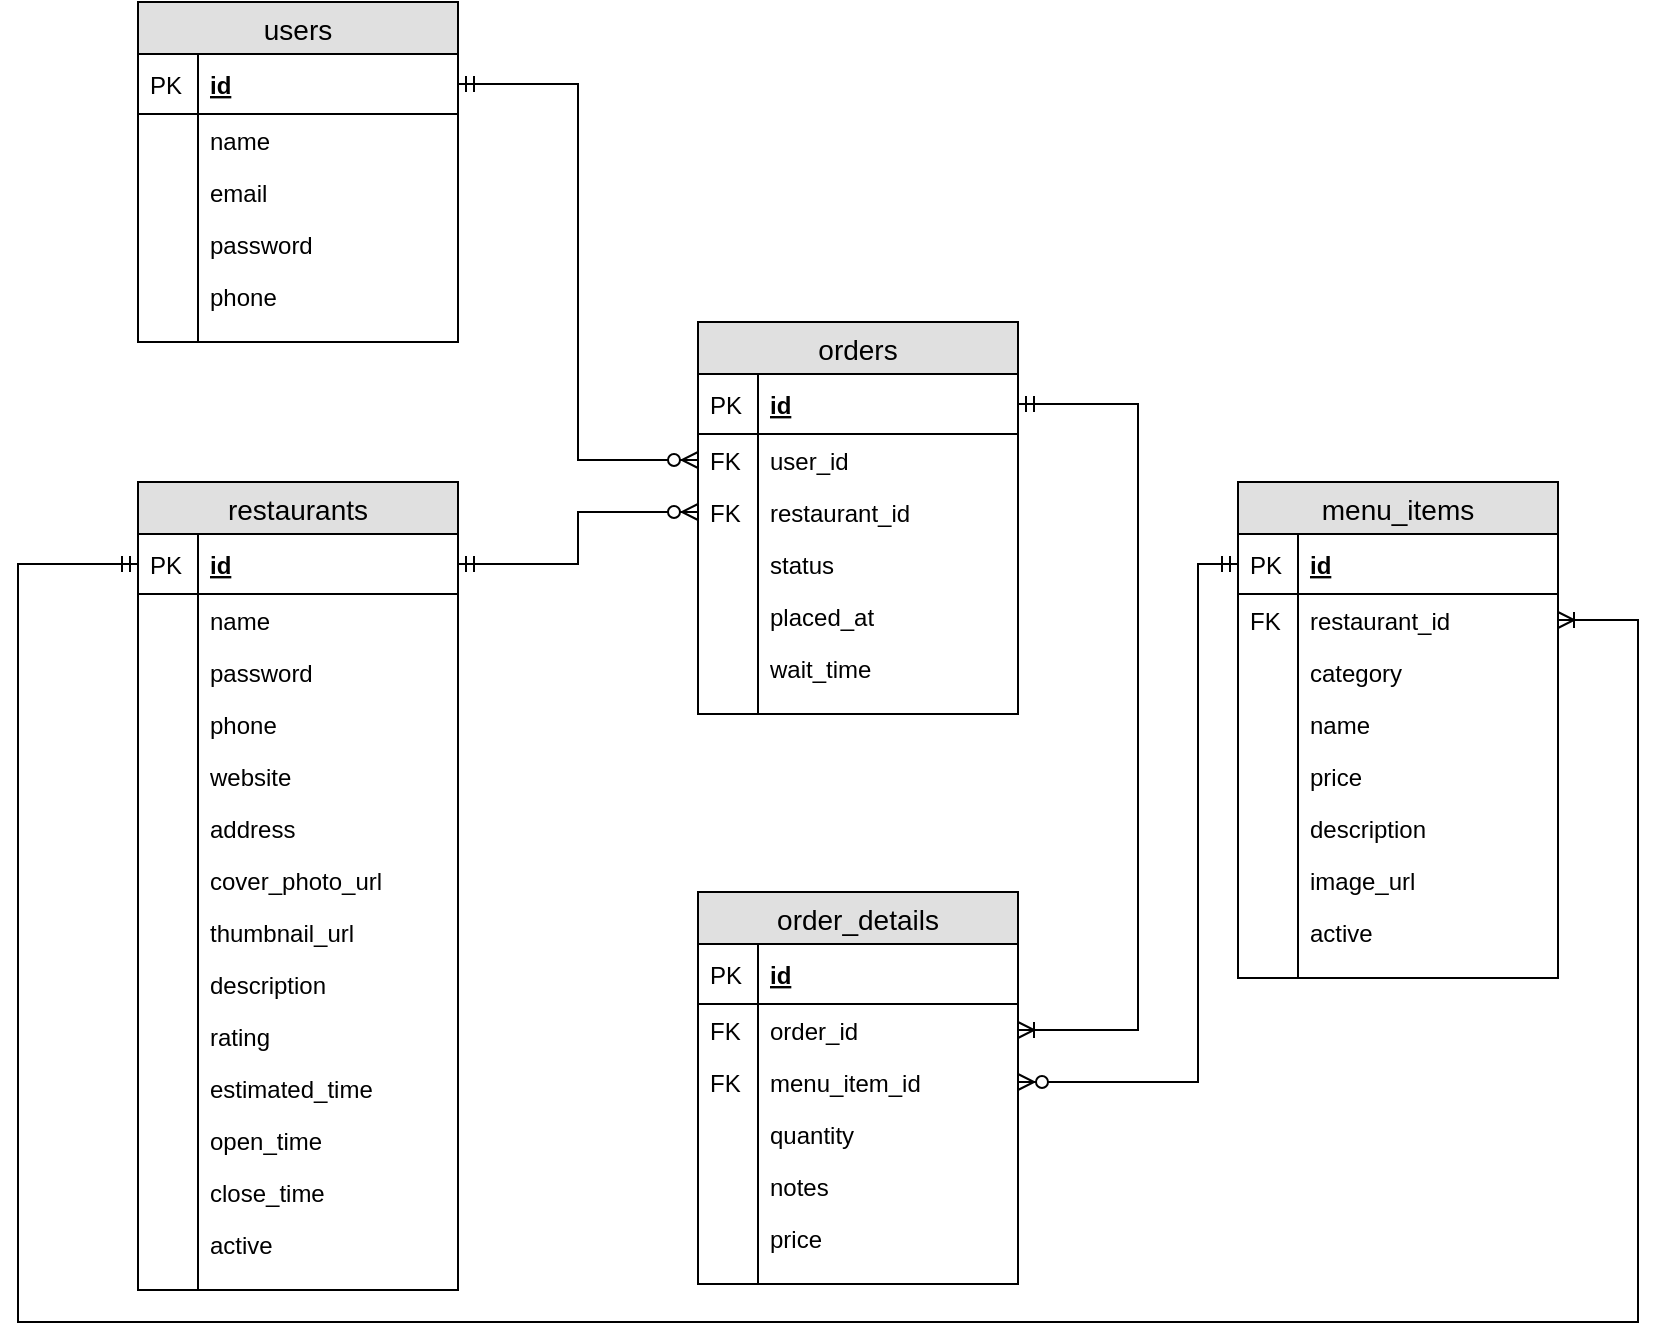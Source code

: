 <mxfile pages="1" version="11.2.2" type="device"><diagram name="Page-1" id="2ca16b54-16f6-2749-3443-fa8db7711227"><mxGraphModel dx="839" dy="638" grid="1" gridSize="10" guides="1" tooltips="1" connect="1" arrows="1" fold="1" page="1" pageScale="1" pageWidth="1100" pageHeight="850" background="#ffffff" math="0" shadow="0"><root><mxCell id="0"/><mxCell id="1" parent="0"/><mxCell id="8HrTH-CgmxdpG1idNWJw-26" value="users" style="swimlane;fontStyle=0;childLayout=stackLayout;horizontal=1;startSize=26;fillColor=#e0e0e0;horizontalStack=0;resizeParent=1;resizeParentMax=0;resizeLast=0;collapsible=1;marginBottom=0;swimlaneFillColor=#ffffff;align=center;fontSize=14;" parent="1" vertex="1"><mxGeometry x="120" y="120" width="160" height="170" as="geometry"/></mxCell><mxCell id="8HrTH-CgmxdpG1idNWJw-27" value="id" style="shape=partialRectangle;top=0;left=0;right=0;bottom=1;align=left;verticalAlign=middle;fillColor=none;spacingLeft=34;spacingRight=4;overflow=hidden;rotatable=0;points=[[0,0.5],[1,0.5]];portConstraint=eastwest;dropTarget=0;fontStyle=5;fontSize=12;" parent="8HrTH-CgmxdpG1idNWJw-26" vertex="1"><mxGeometry y="26" width="160" height="30" as="geometry"/></mxCell><mxCell id="8HrTH-CgmxdpG1idNWJw-28" value="PK" style="shape=partialRectangle;top=0;left=0;bottom=0;fillColor=none;align=left;verticalAlign=middle;spacingLeft=4;spacingRight=4;overflow=hidden;rotatable=0;points=[];portConstraint=eastwest;part=1;fontSize=12;" parent="8HrTH-CgmxdpG1idNWJw-27" vertex="1" connectable="0"><mxGeometry width="30" height="30" as="geometry"/></mxCell><mxCell id="8HrTH-CgmxdpG1idNWJw-29" value="name" style="shape=partialRectangle;top=0;left=0;right=0;bottom=0;align=left;verticalAlign=top;fillColor=none;spacingLeft=34;spacingRight=4;overflow=hidden;rotatable=0;points=[[0,0.5],[1,0.5]];portConstraint=eastwest;dropTarget=0;fontSize=12;" parent="8HrTH-CgmxdpG1idNWJw-26" vertex="1"><mxGeometry y="56" width="160" height="26" as="geometry"/></mxCell><mxCell id="8HrTH-CgmxdpG1idNWJw-30" value="" style="shape=partialRectangle;top=0;left=0;bottom=0;fillColor=none;align=left;verticalAlign=top;spacingLeft=4;spacingRight=4;overflow=hidden;rotatable=0;points=[];portConstraint=eastwest;part=1;fontSize=12;" parent="8HrTH-CgmxdpG1idNWJw-29" vertex="1" connectable="0"><mxGeometry width="30" height="26" as="geometry"/></mxCell><mxCell id="8HrTH-CgmxdpG1idNWJw-31" value="email" style="shape=partialRectangle;top=0;left=0;right=0;bottom=0;align=left;verticalAlign=top;fillColor=none;spacingLeft=34;spacingRight=4;overflow=hidden;rotatable=0;points=[[0,0.5],[1,0.5]];portConstraint=eastwest;dropTarget=0;fontSize=12;" parent="8HrTH-CgmxdpG1idNWJw-26" vertex="1"><mxGeometry y="82" width="160" height="26" as="geometry"/></mxCell><mxCell id="8HrTH-CgmxdpG1idNWJw-32" value="" style="shape=partialRectangle;top=0;left=0;bottom=0;fillColor=none;align=left;verticalAlign=top;spacingLeft=4;spacingRight=4;overflow=hidden;rotatable=0;points=[];portConstraint=eastwest;part=1;fontSize=12;" parent="8HrTH-CgmxdpG1idNWJw-31" vertex="1" connectable="0"><mxGeometry width="30" height="26" as="geometry"/></mxCell><mxCell id="8HrTH-CgmxdpG1idNWJw-33" value="password" style="shape=partialRectangle;top=0;left=0;right=0;bottom=0;align=left;verticalAlign=top;fillColor=none;spacingLeft=34;spacingRight=4;overflow=hidden;rotatable=0;points=[[0,0.5],[1,0.5]];portConstraint=eastwest;dropTarget=0;fontSize=12;" parent="8HrTH-CgmxdpG1idNWJw-26" vertex="1"><mxGeometry y="108" width="160" height="26" as="geometry"/></mxCell><mxCell id="8HrTH-CgmxdpG1idNWJw-34" value="" style="shape=partialRectangle;top=0;left=0;bottom=0;fillColor=none;align=left;verticalAlign=top;spacingLeft=4;spacingRight=4;overflow=hidden;rotatable=0;points=[];portConstraint=eastwest;part=1;fontSize=12;" parent="8HrTH-CgmxdpG1idNWJw-33" vertex="1" connectable="0"><mxGeometry width="30" height="26" as="geometry"/></mxCell><mxCell id="8HrTH-CgmxdpG1idNWJw-37" value="phone" style="shape=partialRectangle;top=0;left=0;right=0;bottom=0;align=left;verticalAlign=top;fillColor=none;spacingLeft=34;spacingRight=4;overflow=hidden;rotatable=0;points=[[0,0.5],[1,0.5]];portConstraint=eastwest;dropTarget=0;fontSize=12;" parent="8HrTH-CgmxdpG1idNWJw-26" vertex="1"><mxGeometry y="134" width="160" height="26" as="geometry"/></mxCell><mxCell id="8HrTH-CgmxdpG1idNWJw-38" value="" style="shape=partialRectangle;top=0;left=0;bottom=0;fillColor=none;align=left;verticalAlign=top;spacingLeft=4;spacingRight=4;overflow=hidden;rotatable=0;points=[];portConstraint=eastwest;part=1;fontSize=12;" parent="8HrTH-CgmxdpG1idNWJw-37" vertex="1" connectable="0"><mxGeometry width="30" height="26" as="geometry"/></mxCell><mxCell id="8HrTH-CgmxdpG1idNWJw-35" value="" style="shape=partialRectangle;top=0;left=0;right=0;bottom=0;align=left;verticalAlign=top;fillColor=none;spacingLeft=34;spacingRight=4;overflow=hidden;rotatable=0;points=[[0,0.5],[1,0.5]];portConstraint=eastwest;dropTarget=0;fontSize=12;" parent="8HrTH-CgmxdpG1idNWJw-26" vertex="1"><mxGeometry y="160" width="160" height="10" as="geometry"/></mxCell><mxCell id="8HrTH-CgmxdpG1idNWJw-36" value="" style="shape=partialRectangle;top=0;left=0;bottom=0;fillColor=none;align=left;verticalAlign=top;spacingLeft=4;spacingRight=4;overflow=hidden;rotatable=0;points=[];portConstraint=eastwest;part=1;fontSize=12;" parent="8HrTH-CgmxdpG1idNWJw-35" vertex="1" connectable="0"><mxGeometry width="30" height="10" as="geometry"/></mxCell><mxCell id="8HrTH-CgmxdpG1idNWJw-39" value="restaurants" style="swimlane;fontStyle=0;childLayout=stackLayout;horizontal=1;startSize=26;fillColor=#e0e0e0;horizontalStack=0;resizeParent=1;resizeParentMax=0;resizeLast=0;collapsible=1;marginBottom=0;swimlaneFillColor=#ffffff;align=center;fontSize=14;" parent="1" vertex="1"><mxGeometry x="120" y="360" width="160" height="404" as="geometry"/></mxCell><mxCell id="8HrTH-CgmxdpG1idNWJw-40" value="id" style="shape=partialRectangle;top=0;left=0;right=0;bottom=1;align=left;verticalAlign=middle;fillColor=none;spacingLeft=34;spacingRight=4;overflow=hidden;rotatable=0;points=[[0,0.5],[1,0.5]];portConstraint=eastwest;dropTarget=0;fontStyle=5;fontSize=12;" parent="8HrTH-CgmxdpG1idNWJw-39" vertex="1"><mxGeometry y="26" width="160" height="30" as="geometry"/></mxCell><mxCell id="8HrTH-CgmxdpG1idNWJw-41" value="PK" style="shape=partialRectangle;top=0;left=0;bottom=0;fillColor=none;align=left;verticalAlign=middle;spacingLeft=4;spacingRight=4;overflow=hidden;rotatable=0;points=[];portConstraint=eastwest;part=1;fontSize=12;" parent="8HrTH-CgmxdpG1idNWJw-40" vertex="1" connectable="0"><mxGeometry width="30" height="30" as="geometry"/></mxCell><mxCell id="8HrTH-CgmxdpG1idNWJw-42" value="name" style="shape=partialRectangle;top=0;left=0;right=0;bottom=0;align=left;verticalAlign=top;fillColor=none;spacingLeft=34;spacingRight=4;overflow=hidden;rotatable=0;points=[[0,0.5],[1,0.5]];portConstraint=eastwest;dropTarget=0;fontSize=12;" parent="8HrTH-CgmxdpG1idNWJw-39" vertex="1"><mxGeometry y="56" width="160" height="26" as="geometry"/></mxCell><mxCell id="8HrTH-CgmxdpG1idNWJw-43" value="" style="shape=partialRectangle;top=0;left=0;bottom=0;fillColor=none;align=left;verticalAlign=top;spacingLeft=4;spacingRight=4;overflow=hidden;rotatable=0;points=[];portConstraint=eastwest;part=1;fontSize=12;" parent="8HrTH-CgmxdpG1idNWJw-42" vertex="1" connectable="0"><mxGeometry width="30" height="26" as="geometry"/></mxCell><mxCell id="V6HGKBPc1Utgo940_Jgr-9" value="password" style="shape=partialRectangle;top=0;left=0;right=0;bottom=0;align=left;verticalAlign=top;fillColor=none;spacingLeft=34;spacingRight=4;overflow=hidden;rotatable=0;points=[[0,0.5],[1,0.5]];portConstraint=eastwest;dropTarget=0;fontSize=12;" vertex="1" parent="8HrTH-CgmxdpG1idNWJw-39"><mxGeometry y="82" width="160" height="26" as="geometry"/></mxCell><mxCell id="V6HGKBPc1Utgo940_Jgr-10" value="" style="shape=partialRectangle;top=0;left=0;bottom=0;fillColor=none;align=left;verticalAlign=top;spacingLeft=4;spacingRight=4;overflow=hidden;rotatable=0;points=[];portConstraint=eastwest;part=1;fontSize=12;" vertex="1" connectable="0" parent="V6HGKBPc1Utgo940_Jgr-9"><mxGeometry width="30" height="26" as="geometry"/></mxCell><mxCell id="8HrTH-CgmxdpG1idNWJw-58" value="phone" style="shape=partialRectangle;top=0;left=0;right=0;bottom=0;align=left;verticalAlign=top;fillColor=none;spacingLeft=34;spacingRight=4;overflow=hidden;rotatable=0;points=[[0,0.5],[1,0.5]];portConstraint=eastwest;dropTarget=0;fontSize=12;" parent="8HrTH-CgmxdpG1idNWJw-39" vertex="1"><mxGeometry y="108" width="160" height="26" as="geometry"/></mxCell><mxCell id="8HrTH-CgmxdpG1idNWJw-59" value="" style="shape=partialRectangle;top=0;left=0;bottom=0;fillColor=none;align=left;verticalAlign=top;spacingLeft=4;spacingRight=4;overflow=hidden;rotatable=0;points=[];portConstraint=eastwest;part=1;fontSize=12;" parent="8HrTH-CgmxdpG1idNWJw-58" vertex="1" connectable="0"><mxGeometry width="30" height="26" as="geometry"/></mxCell><mxCell id="8HrTH-CgmxdpG1idNWJw-60" value="website" style="shape=partialRectangle;top=0;left=0;right=0;bottom=0;align=left;verticalAlign=top;fillColor=none;spacingLeft=34;spacingRight=4;overflow=hidden;rotatable=0;points=[[0,0.5],[1,0.5]];portConstraint=eastwest;dropTarget=0;fontSize=12;" parent="8HrTH-CgmxdpG1idNWJw-39" vertex="1"><mxGeometry y="134" width="160" height="26" as="geometry"/></mxCell><mxCell id="8HrTH-CgmxdpG1idNWJw-61" value="" style="shape=partialRectangle;top=0;left=0;bottom=0;fillColor=none;align=left;verticalAlign=top;spacingLeft=4;spacingRight=4;overflow=hidden;rotatable=0;points=[];portConstraint=eastwest;part=1;fontSize=12;" parent="8HrTH-CgmxdpG1idNWJw-60" vertex="1" connectable="0"><mxGeometry width="30" height="26" as="geometry"/></mxCell><mxCell id="8HrTH-CgmxdpG1idNWJw-44" value="address" style="shape=partialRectangle;top=0;left=0;right=0;bottom=0;align=left;verticalAlign=top;fillColor=none;spacingLeft=34;spacingRight=4;overflow=hidden;rotatable=0;points=[[0,0.5],[1,0.5]];portConstraint=eastwest;dropTarget=0;fontSize=12;" parent="8HrTH-CgmxdpG1idNWJw-39" vertex="1"><mxGeometry y="160" width="160" height="26" as="geometry"/></mxCell><mxCell id="8HrTH-CgmxdpG1idNWJw-45" value="" style="shape=partialRectangle;top=0;left=0;bottom=0;fillColor=none;align=left;verticalAlign=top;spacingLeft=4;spacingRight=4;overflow=hidden;rotatable=0;points=[];portConstraint=eastwest;part=1;fontSize=12;" parent="8HrTH-CgmxdpG1idNWJw-44" vertex="1" connectable="0"><mxGeometry width="30" height="26" as="geometry"/></mxCell><mxCell id="8HrTH-CgmxdpG1idNWJw-73" value="cover_photo_url" style="shape=partialRectangle;top=0;left=0;right=0;bottom=0;align=left;verticalAlign=top;fillColor=none;spacingLeft=34;spacingRight=4;overflow=hidden;rotatable=0;points=[[0,0.5],[1,0.5]];portConstraint=eastwest;dropTarget=0;fontSize=12;" parent="8HrTH-CgmxdpG1idNWJw-39" vertex="1"><mxGeometry y="186" width="160" height="26" as="geometry"/></mxCell><mxCell id="8HrTH-CgmxdpG1idNWJw-74" value="" style="shape=partialRectangle;top=0;left=0;bottom=0;fillColor=none;align=left;verticalAlign=top;spacingLeft=4;spacingRight=4;overflow=hidden;rotatable=0;points=[];portConstraint=eastwest;part=1;fontSize=12;" parent="8HrTH-CgmxdpG1idNWJw-73" vertex="1" connectable="0"><mxGeometry width="30" height="26" as="geometry"/></mxCell><mxCell id="8HrTH-CgmxdpG1idNWJw-75" value="thumbnail_url" style="shape=partialRectangle;top=0;left=0;right=0;bottom=0;align=left;verticalAlign=top;fillColor=none;spacingLeft=34;spacingRight=4;overflow=hidden;rotatable=0;points=[[0,0.5],[1,0.5]];portConstraint=eastwest;dropTarget=0;fontSize=12;" parent="8HrTH-CgmxdpG1idNWJw-39" vertex="1"><mxGeometry y="212" width="160" height="26" as="geometry"/></mxCell><mxCell id="8HrTH-CgmxdpG1idNWJw-76" value="" style="shape=partialRectangle;top=0;left=0;bottom=0;fillColor=none;align=left;verticalAlign=top;spacingLeft=4;spacingRight=4;overflow=hidden;rotatable=0;points=[];portConstraint=eastwest;part=1;fontSize=12;" parent="8HrTH-CgmxdpG1idNWJw-75" vertex="1" connectable="0"><mxGeometry width="30" height="26" as="geometry"/></mxCell><mxCell id="8HrTH-CgmxdpG1idNWJw-50" value="description" style="shape=partialRectangle;top=0;left=0;right=0;bottom=0;align=left;verticalAlign=top;fillColor=none;spacingLeft=34;spacingRight=4;overflow=hidden;rotatable=0;points=[[0,0.5],[1,0.5]];portConstraint=eastwest;dropTarget=0;fontSize=12;" parent="8HrTH-CgmxdpG1idNWJw-39" vertex="1"><mxGeometry y="238" width="160" height="26" as="geometry"/></mxCell><mxCell id="8HrTH-CgmxdpG1idNWJw-51" value="" style="shape=partialRectangle;top=0;left=0;bottom=0;fillColor=none;align=left;verticalAlign=top;spacingLeft=4;spacingRight=4;overflow=hidden;rotatable=0;points=[];portConstraint=eastwest;part=1;fontSize=12;" parent="8HrTH-CgmxdpG1idNWJw-50" vertex="1" connectable="0"><mxGeometry width="30" height="26" as="geometry"/></mxCell><mxCell id="8HrTH-CgmxdpG1idNWJw-52" value="rating" style="shape=partialRectangle;top=0;left=0;right=0;bottom=0;align=left;verticalAlign=top;fillColor=none;spacingLeft=34;spacingRight=4;overflow=hidden;rotatable=0;points=[[0,0.5],[1,0.5]];portConstraint=eastwest;dropTarget=0;fontSize=12;" parent="8HrTH-CgmxdpG1idNWJw-39" vertex="1"><mxGeometry y="264" width="160" height="26" as="geometry"/></mxCell><mxCell id="8HrTH-CgmxdpG1idNWJw-53" value="" style="shape=partialRectangle;top=0;left=0;bottom=0;fillColor=none;align=left;verticalAlign=top;spacingLeft=4;spacingRight=4;overflow=hidden;rotatable=0;points=[];portConstraint=eastwest;part=1;fontSize=12;" parent="8HrTH-CgmxdpG1idNWJw-52" vertex="1" connectable="0"><mxGeometry width="30" height="26" as="geometry"/></mxCell><mxCell id="8HrTH-CgmxdpG1idNWJw-46" value="estimated_time" style="shape=partialRectangle;top=0;left=0;right=0;bottom=0;align=left;verticalAlign=top;fillColor=none;spacingLeft=34;spacingRight=4;overflow=hidden;rotatable=0;points=[[0,0.5],[1,0.5]];portConstraint=eastwest;dropTarget=0;fontSize=12;" parent="8HrTH-CgmxdpG1idNWJw-39" vertex="1"><mxGeometry y="290" width="160" height="26" as="geometry"/></mxCell><mxCell id="8HrTH-CgmxdpG1idNWJw-47" value="" style="shape=partialRectangle;top=0;left=0;bottom=0;fillColor=none;align=left;verticalAlign=top;spacingLeft=4;spacingRight=4;overflow=hidden;rotatable=0;points=[];portConstraint=eastwest;part=1;fontSize=12;" parent="8HrTH-CgmxdpG1idNWJw-46" vertex="1" connectable="0"><mxGeometry width="30" height="26" as="geometry"/></mxCell><mxCell id="8HrTH-CgmxdpG1idNWJw-54" value="open_time" style="shape=partialRectangle;top=0;left=0;right=0;bottom=0;align=left;verticalAlign=top;fillColor=none;spacingLeft=34;spacingRight=4;overflow=hidden;rotatable=0;points=[[0,0.5],[1,0.5]];portConstraint=eastwest;dropTarget=0;fontSize=12;" parent="8HrTH-CgmxdpG1idNWJw-39" vertex="1"><mxGeometry y="316" width="160" height="26" as="geometry"/></mxCell><mxCell id="8HrTH-CgmxdpG1idNWJw-55" value="" style="shape=partialRectangle;top=0;left=0;bottom=0;fillColor=none;align=left;verticalAlign=top;spacingLeft=4;spacingRight=4;overflow=hidden;rotatable=0;points=[];portConstraint=eastwest;part=1;fontSize=12;" parent="8HrTH-CgmxdpG1idNWJw-54" vertex="1" connectable="0"><mxGeometry width="30" height="26" as="geometry"/></mxCell><mxCell id="8HrTH-CgmxdpG1idNWJw-56" value="close_time" style="shape=partialRectangle;top=0;left=0;right=0;bottom=0;align=left;verticalAlign=top;fillColor=none;spacingLeft=34;spacingRight=4;overflow=hidden;rotatable=0;points=[[0,0.5],[1,0.5]];portConstraint=eastwest;dropTarget=0;fontSize=12;" parent="8HrTH-CgmxdpG1idNWJw-39" vertex="1"><mxGeometry y="342" width="160" height="26" as="geometry"/></mxCell><mxCell id="8HrTH-CgmxdpG1idNWJw-57" value="" style="shape=partialRectangle;top=0;left=0;bottom=0;fillColor=none;align=left;verticalAlign=top;spacingLeft=4;spacingRight=4;overflow=hidden;rotatable=0;points=[];portConstraint=eastwest;part=1;fontSize=12;" parent="8HrTH-CgmxdpG1idNWJw-56" vertex="1" connectable="0"><mxGeometry width="30" height="26" as="geometry"/></mxCell><mxCell id="V6HGKBPc1Utgo940_Jgr-7" value="active" style="shape=partialRectangle;top=0;left=0;right=0;bottom=0;align=left;verticalAlign=top;fillColor=none;spacingLeft=34;spacingRight=4;overflow=hidden;rotatable=0;points=[[0,0.5],[1,0.5]];portConstraint=eastwest;dropTarget=0;fontSize=12;" vertex="1" parent="8HrTH-CgmxdpG1idNWJw-39"><mxGeometry y="368" width="160" height="26" as="geometry"/></mxCell><mxCell id="V6HGKBPc1Utgo940_Jgr-8" value="" style="shape=partialRectangle;top=0;left=0;bottom=0;fillColor=none;align=left;verticalAlign=top;spacingLeft=4;spacingRight=4;overflow=hidden;rotatable=0;points=[];portConstraint=eastwest;part=1;fontSize=12;" vertex="1" connectable="0" parent="V6HGKBPc1Utgo940_Jgr-7"><mxGeometry width="30" height="26" as="geometry"/></mxCell><mxCell id="8HrTH-CgmxdpG1idNWJw-48" value="" style="shape=partialRectangle;top=0;left=0;right=0;bottom=0;align=left;verticalAlign=top;fillColor=none;spacingLeft=34;spacingRight=4;overflow=hidden;rotatable=0;points=[[0,0.5],[1,0.5]];portConstraint=eastwest;dropTarget=0;fontSize=12;" parent="8HrTH-CgmxdpG1idNWJw-39" vertex="1"><mxGeometry y="394" width="160" height="10" as="geometry"/></mxCell><mxCell id="8HrTH-CgmxdpG1idNWJw-49" value="" style="shape=partialRectangle;top=0;left=0;bottom=0;fillColor=none;align=left;verticalAlign=top;spacingLeft=4;spacingRight=4;overflow=hidden;rotatable=0;points=[];portConstraint=eastwest;part=1;fontSize=12;" parent="8HrTH-CgmxdpG1idNWJw-48" vertex="1" connectable="0"><mxGeometry width="30" height="10" as="geometry"/></mxCell><mxCell id="8HrTH-CgmxdpG1idNWJw-62" value="menu_items" style="swimlane;fontStyle=0;childLayout=stackLayout;horizontal=1;startSize=26;fillColor=#e0e0e0;horizontalStack=0;resizeParent=1;resizeParentMax=0;resizeLast=0;collapsible=1;marginBottom=0;swimlaneFillColor=#ffffff;align=center;fontSize=14;" parent="1" vertex="1"><mxGeometry x="670" y="360" width="160" height="248" as="geometry"/></mxCell><mxCell id="8HrTH-CgmxdpG1idNWJw-63" value="id" style="shape=partialRectangle;top=0;left=0;right=0;bottom=1;align=left;verticalAlign=middle;fillColor=none;spacingLeft=34;spacingRight=4;overflow=hidden;rotatable=0;points=[[0,0.5],[1,0.5]];portConstraint=eastwest;dropTarget=0;fontStyle=5;fontSize=12;" parent="8HrTH-CgmxdpG1idNWJw-62" vertex="1"><mxGeometry y="26" width="160" height="30" as="geometry"/></mxCell><mxCell id="8HrTH-CgmxdpG1idNWJw-64" value="PK" style="shape=partialRectangle;top=0;left=0;bottom=0;fillColor=none;align=left;verticalAlign=middle;spacingLeft=4;spacingRight=4;overflow=hidden;rotatable=0;points=[];portConstraint=eastwest;part=1;fontSize=12;" parent="8HrTH-CgmxdpG1idNWJw-63" vertex="1" connectable="0"><mxGeometry width="30" height="30" as="geometry"/></mxCell><mxCell id="8HrTH-CgmxdpG1idNWJw-65" value="restaurant_id" style="shape=partialRectangle;top=0;left=0;right=0;bottom=0;align=left;verticalAlign=top;fillColor=none;spacingLeft=34;spacingRight=4;overflow=hidden;rotatable=0;points=[[0,0.5],[1,0.5]];portConstraint=eastwest;dropTarget=0;fontSize=12;" parent="8HrTH-CgmxdpG1idNWJw-62" vertex="1"><mxGeometry y="56" width="160" height="26" as="geometry"/></mxCell><mxCell id="8HrTH-CgmxdpG1idNWJw-66" value="FK" style="shape=partialRectangle;top=0;left=0;bottom=0;fillColor=none;align=left;verticalAlign=top;spacingLeft=4;spacingRight=4;overflow=hidden;rotatable=0;points=[];portConstraint=eastwest;part=1;fontSize=12;" parent="8HrTH-CgmxdpG1idNWJw-65" vertex="1" connectable="0"><mxGeometry width="30" height="26" as="geometry"/></mxCell><mxCell id="8HrTH-CgmxdpG1idNWJw-67" value="category" style="shape=partialRectangle;top=0;left=0;right=0;bottom=0;align=left;verticalAlign=top;fillColor=none;spacingLeft=34;spacingRight=4;overflow=hidden;rotatable=0;points=[[0,0.5],[1,0.5]];portConstraint=eastwest;dropTarget=0;fontSize=12;" parent="8HrTH-CgmxdpG1idNWJw-62" vertex="1"><mxGeometry y="82" width="160" height="26" as="geometry"/></mxCell><mxCell id="8HrTH-CgmxdpG1idNWJw-68" value="" style="shape=partialRectangle;top=0;left=0;bottom=0;fillColor=none;align=left;verticalAlign=top;spacingLeft=4;spacingRight=4;overflow=hidden;rotatable=0;points=[];portConstraint=eastwest;part=1;fontSize=12;" parent="8HrTH-CgmxdpG1idNWJw-67" vertex="1" connectable="0"><mxGeometry width="30" height="26" as="geometry"/></mxCell><mxCell id="8HrTH-CgmxdpG1idNWJw-69" value="name" style="shape=partialRectangle;top=0;left=0;right=0;bottom=0;align=left;verticalAlign=top;fillColor=none;spacingLeft=34;spacingRight=4;overflow=hidden;rotatable=0;points=[[0,0.5],[1,0.5]];portConstraint=eastwest;dropTarget=0;fontSize=12;" parent="8HrTH-CgmxdpG1idNWJw-62" vertex="1"><mxGeometry y="108" width="160" height="26" as="geometry"/></mxCell><mxCell id="8HrTH-CgmxdpG1idNWJw-70" value="" style="shape=partialRectangle;top=0;left=0;bottom=0;fillColor=none;align=left;verticalAlign=top;spacingLeft=4;spacingRight=4;overflow=hidden;rotatable=0;points=[];portConstraint=eastwest;part=1;fontSize=12;" parent="8HrTH-CgmxdpG1idNWJw-69" vertex="1" connectable="0"><mxGeometry width="30" height="26" as="geometry"/></mxCell><mxCell id="8HrTH-CgmxdpG1idNWJw-77" value="price" style="shape=partialRectangle;top=0;left=0;right=0;bottom=0;align=left;verticalAlign=top;fillColor=none;spacingLeft=34;spacingRight=4;overflow=hidden;rotatable=0;points=[[0,0.5],[1,0.5]];portConstraint=eastwest;dropTarget=0;fontSize=12;" parent="8HrTH-CgmxdpG1idNWJw-62" vertex="1"><mxGeometry y="134" width="160" height="26" as="geometry"/></mxCell><mxCell id="8HrTH-CgmxdpG1idNWJw-78" value="" style="shape=partialRectangle;top=0;left=0;bottom=0;fillColor=none;align=left;verticalAlign=top;spacingLeft=4;spacingRight=4;overflow=hidden;rotatable=0;points=[];portConstraint=eastwest;part=1;fontSize=12;" parent="8HrTH-CgmxdpG1idNWJw-77" vertex="1" connectable="0"><mxGeometry width="30" height="26" as="geometry"/></mxCell><mxCell id="8HrTH-CgmxdpG1idNWJw-79" value="description" style="shape=partialRectangle;top=0;left=0;right=0;bottom=0;align=left;verticalAlign=top;fillColor=none;spacingLeft=34;spacingRight=4;overflow=hidden;rotatable=0;points=[[0,0.5],[1,0.5]];portConstraint=eastwest;dropTarget=0;fontSize=12;" parent="8HrTH-CgmxdpG1idNWJw-62" vertex="1"><mxGeometry y="160" width="160" height="26" as="geometry"/></mxCell><mxCell id="8HrTH-CgmxdpG1idNWJw-80" value="" style="shape=partialRectangle;top=0;left=0;bottom=0;fillColor=none;align=left;verticalAlign=top;spacingLeft=4;spacingRight=4;overflow=hidden;rotatable=0;points=[];portConstraint=eastwest;part=1;fontSize=12;" parent="8HrTH-CgmxdpG1idNWJw-79" vertex="1" connectable="0"><mxGeometry width="30" height="26" as="geometry"/></mxCell><mxCell id="8HrTH-CgmxdpG1idNWJw-81" value="image_url" style="shape=partialRectangle;top=0;left=0;right=0;bottom=0;align=left;verticalAlign=top;fillColor=none;spacingLeft=34;spacingRight=4;overflow=hidden;rotatable=0;points=[[0,0.5],[1,0.5]];portConstraint=eastwest;dropTarget=0;fontSize=12;" parent="8HrTH-CgmxdpG1idNWJw-62" vertex="1"><mxGeometry y="186" width="160" height="26" as="geometry"/></mxCell><mxCell id="8HrTH-CgmxdpG1idNWJw-82" value="" style="shape=partialRectangle;top=0;left=0;bottom=0;fillColor=none;align=left;verticalAlign=top;spacingLeft=4;spacingRight=4;overflow=hidden;rotatable=0;points=[];portConstraint=eastwest;part=1;fontSize=12;" parent="8HrTH-CgmxdpG1idNWJw-81" vertex="1" connectable="0"><mxGeometry width="30" height="26" as="geometry"/></mxCell><mxCell id="V6HGKBPc1Utgo940_Jgr-1" value="active" style="shape=partialRectangle;top=0;left=0;right=0;bottom=0;align=left;verticalAlign=top;fillColor=none;spacingLeft=34;spacingRight=4;overflow=hidden;rotatable=0;points=[[0,0.5],[1,0.5]];portConstraint=eastwest;dropTarget=0;fontSize=12;" vertex="1" parent="8HrTH-CgmxdpG1idNWJw-62"><mxGeometry y="212" width="160" height="26" as="geometry"/></mxCell><mxCell id="V6HGKBPc1Utgo940_Jgr-2" value="" style="shape=partialRectangle;top=0;left=0;bottom=0;fillColor=none;align=left;verticalAlign=top;spacingLeft=4;spacingRight=4;overflow=hidden;rotatable=0;points=[];portConstraint=eastwest;part=1;fontSize=12;" vertex="1" connectable="0" parent="V6HGKBPc1Utgo940_Jgr-1"><mxGeometry width="30" height="26" as="geometry"/></mxCell><mxCell id="8HrTH-CgmxdpG1idNWJw-71" value="" style="shape=partialRectangle;top=0;left=0;right=0;bottom=0;align=left;verticalAlign=top;fillColor=none;spacingLeft=34;spacingRight=4;overflow=hidden;rotatable=0;points=[[0,0.5],[1,0.5]];portConstraint=eastwest;dropTarget=0;fontSize=12;" parent="8HrTH-CgmxdpG1idNWJw-62" vertex="1"><mxGeometry y="238" width="160" height="10" as="geometry"/></mxCell><mxCell id="8HrTH-CgmxdpG1idNWJw-72" value="" style="shape=partialRectangle;top=0;left=0;bottom=0;fillColor=none;align=left;verticalAlign=top;spacingLeft=4;spacingRight=4;overflow=hidden;rotatable=0;points=[];portConstraint=eastwest;part=1;fontSize=12;" parent="8HrTH-CgmxdpG1idNWJw-71" vertex="1" connectable="0"><mxGeometry width="30" height="10" as="geometry"/></mxCell><mxCell id="8HrTH-CgmxdpG1idNWJw-83" value="orders" style="swimlane;fontStyle=0;childLayout=stackLayout;horizontal=1;startSize=26;fillColor=#e0e0e0;horizontalStack=0;resizeParent=1;resizeParentMax=0;resizeLast=0;collapsible=1;marginBottom=0;swimlaneFillColor=#ffffff;align=center;fontSize=14;" parent="1" vertex="1"><mxGeometry x="400" y="280" width="160" height="196" as="geometry"/></mxCell><mxCell id="8HrTH-CgmxdpG1idNWJw-84" value="id" style="shape=partialRectangle;top=0;left=0;right=0;bottom=1;align=left;verticalAlign=middle;fillColor=none;spacingLeft=34;spacingRight=4;overflow=hidden;rotatable=0;points=[[0,0.5],[1,0.5]];portConstraint=eastwest;dropTarget=0;fontStyle=5;fontSize=12;" parent="8HrTH-CgmxdpG1idNWJw-83" vertex="1"><mxGeometry y="26" width="160" height="30" as="geometry"/></mxCell><mxCell id="8HrTH-CgmxdpG1idNWJw-85" value="PK" style="shape=partialRectangle;top=0;left=0;bottom=0;fillColor=none;align=left;verticalAlign=middle;spacingLeft=4;spacingRight=4;overflow=hidden;rotatable=0;points=[];portConstraint=eastwest;part=1;fontSize=12;" parent="8HrTH-CgmxdpG1idNWJw-84" vertex="1" connectable="0"><mxGeometry width="30" height="30" as="geometry"/></mxCell><mxCell id="8HrTH-CgmxdpG1idNWJw-88" value="user_id" style="shape=partialRectangle;top=0;left=0;right=0;bottom=0;align=left;verticalAlign=top;fillColor=none;spacingLeft=34;spacingRight=4;overflow=hidden;rotatable=0;points=[[0,0.5],[1,0.5]];portConstraint=eastwest;dropTarget=0;fontSize=12;" parent="8HrTH-CgmxdpG1idNWJw-83" vertex="1"><mxGeometry y="56" width="160" height="26" as="geometry"/></mxCell><mxCell id="8HrTH-CgmxdpG1idNWJw-89" value="FK" style="shape=partialRectangle;top=0;left=0;bottom=0;fillColor=none;align=left;verticalAlign=top;spacingLeft=4;spacingRight=4;overflow=hidden;rotatable=0;points=[];portConstraint=eastwest;part=1;fontSize=12;" parent="8HrTH-CgmxdpG1idNWJw-88" vertex="1" connectable="0"><mxGeometry width="30" height="26" as="geometry"/></mxCell><mxCell id="8HrTH-CgmxdpG1idNWJw-86" value="restaurant_id" style="shape=partialRectangle;top=0;left=0;right=0;bottom=0;align=left;verticalAlign=top;fillColor=none;spacingLeft=34;spacingRight=4;overflow=hidden;rotatable=0;points=[[0,0.5],[1,0.5]];portConstraint=eastwest;dropTarget=0;fontSize=12;" parent="8HrTH-CgmxdpG1idNWJw-83" vertex="1"><mxGeometry y="82" width="160" height="26" as="geometry"/></mxCell><mxCell id="8HrTH-CgmxdpG1idNWJw-87" value="FK" style="shape=partialRectangle;top=0;left=0;bottom=0;fillColor=none;align=left;verticalAlign=top;spacingLeft=4;spacingRight=4;overflow=hidden;rotatable=0;points=[];portConstraint=eastwest;part=1;fontSize=12;" parent="8HrTH-CgmxdpG1idNWJw-86" vertex="1" connectable="0"><mxGeometry width="30" height="26" as="geometry"/></mxCell><mxCell id="8HrTH-CgmxdpG1idNWJw-90" value="status" style="shape=partialRectangle;top=0;left=0;right=0;bottom=0;align=left;verticalAlign=top;fillColor=none;spacingLeft=34;spacingRight=4;overflow=hidden;rotatable=0;points=[[0,0.5],[1,0.5]];portConstraint=eastwest;dropTarget=0;fontSize=12;" parent="8HrTH-CgmxdpG1idNWJw-83" vertex="1"><mxGeometry y="108" width="160" height="26" as="geometry"/></mxCell><mxCell id="8HrTH-CgmxdpG1idNWJw-91" value="" style="shape=partialRectangle;top=0;left=0;bottom=0;fillColor=none;align=left;verticalAlign=top;spacingLeft=4;spacingRight=4;overflow=hidden;rotatable=0;points=[];portConstraint=eastwest;part=1;fontSize=12;" parent="8HrTH-CgmxdpG1idNWJw-90" vertex="1" connectable="0"><mxGeometry width="30" height="26" as="geometry"/></mxCell><mxCell id="V6HGKBPc1Utgo940_Jgr-3" value="placed_at" style="shape=partialRectangle;top=0;left=0;right=0;bottom=0;align=left;verticalAlign=top;fillColor=none;spacingLeft=34;spacingRight=4;overflow=hidden;rotatable=0;points=[[0,0.5],[1,0.5]];portConstraint=eastwest;dropTarget=0;fontSize=12;" vertex="1" parent="8HrTH-CgmxdpG1idNWJw-83"><mxGeometry y="134" width="160" height="26" as="geometry"/></mxCell><mxCell id="V6HGKBPc1Utgo940_Jgr-4" value="" style="shape=partialRectangle;top=0;left=0;bottom=0;fillColor=none;align=left;verticalAlign=top;spacingLeft=4;spacingRight=4;overflow=hidden;rotatable=0;points=[];portConstraint=eastwest;part=1;fontSize=12;" vertex="1" connectable="0" parent="V6HGKBPc1Utgo940_Jgr-3"><mxGeometry width="30" height="26" as="geometry"/></mxCell><mxCell id="V6HGKBPc1Utgo940_Jgr-5" value="wait_time" style="shape=partialRectangle;top=0;left=0;right=0;bottom=0;align=left;verticalAlign=top;fillColor=none;spacingLeft=34;spacingRight=4;overflow=hidden;rotatable=0;points=[[0,0.5],[1,0.5]];portConstraint=eastwest;dropTarget=0;fontSize=12;" vertex="1" parent="8HrTH-CgmxdpG1idNWJw-83"><mxGeometry y="160" width="160" height="26" as="geometry"/></mxCell><mxCell id="V6HGKBPc1Utgo940_Jgr-6" value="" style="shape=partialRectangle;top=0;left=0;bottom=0;fillColor=none;align=left;verticalAlign=top;spacingLeft=4;spacingRight=4;overflow=hidden;rotatable=0;points=[];portConstraint=eastwest;part=1;fontSize=12;" vertex="1" connectable="0" parent="V6HGKBPc1Utgo940_Jgr-5"><mxGeometry width="30" height="26" as="geometry"/></mxCell><mxCell id="8HrTH-CgmxdpG1idNWJw-92" value="" style="shape=partialRectangle;top=0;left=0;right=0;bottom=0;align=left;verticalAlign=top;fillColor=none;spacingLeft=34;spacingRight=4;overflow=hidden;rotatable=0;points=[[0,0.5],[1,0.5]];portConstraint=eastwest;dropTarget=0;fontSize=12;" parent="8HrTH-CgmxdpG1idNWJw-83" vertex="1"><mxGeometry y="186" width="160" height="10" as="geometry"/></mxCell><mxCell id="8HrTH-CgmxdpG1idNWJw-93" value="" style="shape=partialRectangle;top=0;left=0;bottom=0;fillColor=none;align=left;verticalAlign=top;spacingLeft=4;spacingRight=4;overflow=hidden;rotatable=0;points=[];portConstraint=eastwest;part=1;fontSize=12;" parent="8HrTH-CgmxdpG1idNWJw-92" vertex="1" connectable="0"><mxGeometry width="30" height="10" as="geometry"/></mxCell><mxCell id="8HrTH-CgmxdpG1idNWJw-94" value="order_details" style="swimlane;fontStyle=0;childLayout=stackLayout;horizontal=1;startSize=26;fillColor=#e0e0e0;horizontalStack=0;resizeParent=1;resizeParentMax=0;resizeLast=0;collapsible=1;marginBottom=0;swimlaneFillColor=#ffffff;align=center;fontSize=14;" parent="1" vertex="1"><mxGeometry x="400" y="565" width="160" height="196" as="geometry"/></mxCell><mxCell id="8HrTH-CgmxdpG1idNWJw-95" value="id" style="shape=partialRectangle;top=0;left=0;right=0;bottom=1;align=left;verticalAlign=middle;fillColor=none;spacingLeft=34;spacingRight=4;overflow=hidden;rotatable=0;points=[[0,0.5],[1,0.5]];portConstraint=eastwest;dropTarget=0;fontStyle=5;fontSize=12;" parent="8HrTH-CgmxdpG1idNWJw-94" vertex="1"><mxGeometry y="26" width="160" height="30" as="geometry"/></mxCell><mxCell id="8HrTH-CgmxdpG1idNWJw-96" value="PK" style="shape=partialRectangle;top=0;left=0;bottom=0;fillColor=none;align=left;verticalAlign=middle;spacingLeft=4;spacingRight=4;overflow=hidden;rotatable=0;points=[];portConstraint=eastwest;part=1;fontSize=12;" parent="8HrTH-CgmxdpG1idNWJw-95" vertex="1" connectable="0"><mxGeometry width="30" height="30" as="geometry"/></mxCell><mxCell id="8HrTH-CgmxdpG1idNWJw-97" value="order_id" style="shape=partialRectangle;top=0;left=0;right=0;bottom=0;align=left;verticalAlign=top;fillColor=none;spacingLeft=34;spacingRight=4;overflow=hidden;rotatable=0;points=[[0,0.5],[1,0.5]];portConstraint=eastwest;dropTarget=0;fontSize=12;" parent="8HrTH-CgmxdpG1idNWJw-94" vertex="1"><mxGeometry y="56" width="160" height="26" as="geometry"/></mxCell><mxCell id="8HrTH-CgmxdpG1idNWJw-98" value="FK" style="shape=partialRectangle;top=0;left=0;bottom=0;fillColor=none;align=left;verticalAlign=top;spacingLeft=4;spacingRight=4;overflow=hidden;rotatable=0;points=[];portConstraint=eastwest;part=1;fontSize=12;" parent="8HrTH-CgmxdpG1idNWJw-97" vertex="1" connectable="0"><mxGeometry width="30" height="26" as="geometry"/></mxCell><mxCell id="8HrTH-CgmxdpG1idNWJw-99" value="menu_item_id" style="shape=partialRectangle;top=0;left=0;right=0;bottom=0;align=left;verticalAlign=top;fillColor=none;spacingLeft=34;spacingRight=4;overflow=hidden;rotatable=0;points=[[0,0.5],[1,0.5]];portConstraint=eastwest;dropTarget=0;fontSize=12;" parent="8HrTH-CgmxdpG1idNWJw-94" vertex="1"><mxGeometry y="82" width="160" height="26" as="geometry"/></mxCell><mxCell id="8HrTH-CgmxdpG1idNWJw-100" value="FK" style="shape=partialRectangle;top=0;left=0;bottom=0;fillColor=none;align=left;verticalAlign=top;spacingLeft=4;spacingRight=4;overflow=hidden;rotatable=0;points=[];portConstraint=eastwest;part=1;fontSize=12;" parent="8HrTH-CgmxdpG1idNWJw-99" vertex="1" connectable="0"><mxGeometry width="30" height="26" as="geometry"/></mxCell><mxCell id="8HrTH-CgmxdpG1idNWJw-101" value="quantity" style="shape=partialRectangle;top=0;left=0;right=0;bottom=0;align=left;verticalAlign=top;fillColor=none;spacingLeft=34;spacingRight=4;overflow=hidden;rotatable=0;points=[[0,0.5],[1,0.5]];portConstraint=eastwest;dropTarget=0;fontSize=12;" parent="8HrTH-CgmxdpG1idNWJw-94" vertex="1"><mxGeometry y="108" width="160" height="26" as="geometry"/></mxCell><mxCell id="8HrTH-CgmxdpG1idNWJw-102" value="" style="shape=partialRectangle;top=0;left=0;bottom=0;fillColor=none;align=left;verticalAlign=top;spacingLeft=4;spacingRight=4;overflow=hidden;rotatable=0;points=[];portConstraint=eastwest;part=1;fontSize=12;" parent="8HrTH-CgmxdpG1idNWJw-101" vertex="1" connectable="0"><mxGeometry width="30" height="26" as="geometry"/></mxCell><mxCell id="8HrTH-CgmxdpG1idNWJw-105" value="notes" style="shape=partialRectangle;top=0;left=0;right=0;bottom=0;align=left;verticalAlign=top;fillColor=none;spacingLeft=34;spacingRight=4;overflow=hidden;rotatable=0;points=[[0,0.5],[1,0.5]];portConstraint=eastwest;dropTarget=0;fontSize=12;" parent="8HrTH-CgmxdpG1idNWJw-94" vertex="1"><mxGeometry y="134" width="160" height="26" as="geometry"/></mxCell><mxCell id="8HrTH-CgmxdpG1idNWJw-106" value="" style="shape=partialRectangle;top=0;left=0;bottom=0;fillColor=none;align=left;verticalAlign=top;spacingLeft=4;spacingRight=4;overflow=hidden;rotatable=0;points=[];portConstraint=eastwest;part=1;fontSize=12;" parent="8HrTH-CgmxdpG1idNWJw-105" vertex="1" connectable="0"><mxGeometry width="30" height="26" as="geometry"/></mxCell><mxCell id="8HrTH-CgmxdpG1idNWJw-111" value="price" style="shape=partialRectangle;top=0;left=0;right=0;bottom=0;align=left;verticalAlign=top;fillColor=none;spacingLeft=34;spacingRight=4;overflow=hidden;rotatable=0;points=[[0,0.5],[1,0.5]];portConstraint=eastwest;dropTarget=0;fontSize=12;" parent="8HrTH-CgmxdpG1idNWJw-94" vertex="1"><mxGeometry y="160" width="160" height="26" as="geometry"/></mxCell><mxCell id="8HrTH-CgmxdpG1idNWJw-112" value="" style="shape=partialRectangle;top=0;left=0;bottom=0;fillColor=none;align=left;verticalAlign=top;spacingLeft=4;spacingRight=4;overflow=hidden;rotatable=0;points=[];portConstraint=eastwest;part=1;fontSize=12;" parent="8HrTH-CgmxdpG1idNWJw-111" vertex="1" connectable="0"><mxGeometry width="30" height="26" as="geometry"/></mxCell><mxCell id="8HrTH-CgmxdpG1idNWJw-103" value="" style="shape=partialRectangle;top=0;left=0;right=0;bottom=0;align=left;verticalAlign=top;fillColor=none;spacingLeft=34;spacingRight=4;overflow=hidden;rotatable=0;points=[[0,0.5],[1,0.5]];portConstraint=eastwest;dropTarget=0;fontSize=12;" parent="8HrTH-CgmxdpG1idNWJw-94" vertex="1"><mxGeometry y="186" width="160" height="10" as="geometry"/></mxCell><mxCell id="8HrTH-CgmxdpG1idNWJw-104" value="" style="shape=partialRectangle;top=0;left=0;bottom=0;fillColor=none;align=left;verticalAlign=top;spacingLeft=4;spacingRight=4;overflow=hidden;rotatable=0;points=[];portConstraint=eastwest;part=1;fontSize=12;" parent="8HrTH-CgmxdpG1idNWJw-103" vertex="1" connectable="0"><mxGeometry width="30" height="10" as="geometry"/></mxCell><mxCell id="8HrTH-CgmxdpG1idNWJw-115" value="" style="endArrow=ERzeroToMany;html=1;entryX=0;entryY=0.5;entryDx=0;entryDy=0;exitX=1;exitY=0.5;exitDx=0;exitDy=0;rounded=0;endFill=1;startArrow=ERmandOne;startFill=0;" parent="1" source="8HrTH-CgmxdpG1idNWJw-40" target="8HrTH-CgmxdpG1idNWJw-86" edge="1"><mxGeometry width="50" height="50" relative="1" as="geometry"><mxPoint x="310" y="475" as="sourcePoint"/><mxPoint x="360" y="425" as="targetPoint"/><Array as="points"><mxPoint x="340" y="401"/><mxPoint x="340" y="375"/></Array></mxGeometry></mxCell><mxCell id="8HrTH-CgmxdpG1idNWJw-118" value="" style="endArrow=ERoneToMany;html=1;exitX=1;exitY=0.5;exitDx=0;exitDy=0;entryX=1;entryY=0.5;entryDx=0;entryDy=0;rounded=0;startArrow=ERmandOne;startFill=0;endFill=0;" parent="1" source="8HrTH-CgmxdpG1idNWJw-84" target="8HrTH-CgmxdpG1idNWJw-97" edge="1"><mxGeometry width="50" height="50" relative="1" as="geometry"><mxPoint x="590" y="520" as="sourcePoint"/><mxPoint x="640" y="470" as="targetPoint"/><Array as="points"><mxPoint x="620" y="321"/><mxPoint x="620" y="634"/></Array></mxGeometry></mxCell><mxCell id="8HrTH-CgmxdpG1idNWJw-120" value="" style="endArrow=ERmandOne;html=1;exitX=1;exitY=0.5;exitDx=0;exitDy=0;entryX=0;entryY=0.5;entryDx=0;entryDy=0;rounded=0;endFill=0;startArrow=ERzeroToMany;startFill=1;" parent="1" source="8HrTH-CgmxdpG1idNWJw-99" target="8HrTH-CgmxdpG1idNWJw-63" edge="1"><mxGeometry width="50" height="50" relative="1" as="geometry"><mxPoint x="120" y="780" as="sourcePoint"/><mxPoint x="650" y="575" as="targetPoint"/><Array as="points"><mxPoint x="650" y="660"/><mxPoint x="650" y="401"/></Array></mxGeometry></mxCell><mxCell id="8HrTH-CgmxdpG1idNWJw-121" value="" style="endArrow=ERzeroToMany;html=1;entryX=0;entryY=0.5;entryDx=0;entryDy=0;exitX=1;exitY=0.5;exitDx=0;exitDy=0;startArrow=ERmandOne;startFill=0;endFill=1;edgeStyle=orthogonalEdgeStyle;rounded=0;" parent="1" source="8HrTH-CgmxdpG1idNWJw-27" target="8HrTH-CgmxdpG1idNWJw-88" edge="1"><mxGeometry width="50" height="50" relative="1" as="geometry"><mxPoint x="120" y="780" as="sourcePoint"/><mxPoint x="170" y="730" as="targetPoint"/></mxGeometry></mxCell><mxCell id="8HrTH-CgmxdpG1idNWJw-122" value="" style="endArrow=ERoneToMany;html=1;entryX=1;entryY=0.5;entryDx=0;entryDy=0;exitX=0;exitY=0.5;exitDx=0;exitDy=0;rounded=0;endFill=0;startArrow=ERmandOne;startFill=0;" parent="1" source="8HrTH-CgmxdpG1idNWJw-40" target="8HrTH-CgmxdpG1idNWJw-65" edge="1"><mxGeometry width="50" height="50" relative="1" as="geometry"><mxPoint x="120" y="780" as="sourcePoint"/><mxPoint x="170" y="730" as="targetPoint"/><Array as="points"><mxPoint x="60" y="401"/><mxPoint x="60" y="780"/><mxPoint x="870" y="780"/><mxPoint x="870" y="429"/></Array></mxGeometry></mxCell></root></mxGraphModel></diagram></mxfile>